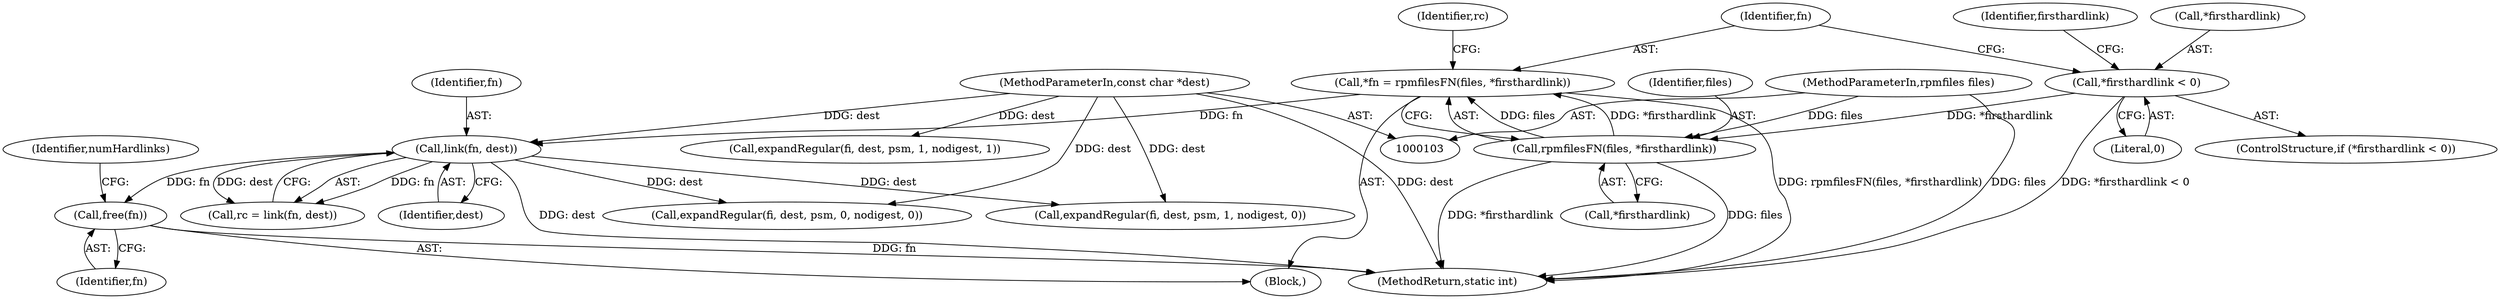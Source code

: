 digraph "0_rpm_404ef011c300207cdb1e531670384564aae04bdc_0@API" {
"1000168" [label="(Call,free(fn))"];
"1000157" [label="(Call,link(fn, dest))"];
"1000149" [label="(Call,*fn = rpmfilesFN(files, *firsthardlink))"];
"1000151" [label="(Call,rpmfilesFN(files, *firsthardlink))"];
"1000106" [label="(MethodParameterIn,rpmfiles files)"];
"1000127" [label="(Call,*firsthardlink < 0)"];
"1000105" [label="(MethodParameterIn,const char *dest)"];
"1000153" [label="(Call,*firsthardlink)"];
"1000126" [label="(ControlStructure,if (*firsthardlink < 0))"];
"1000157" [label="(Call,link(fn, dest))"];
"1000151" [label="(Call,rpmfilesFN(files, *firsthardlink))"];
"1000147" [label="(Block,)"];
"1000172" [label="(Identifier,numHardlinks)"];
"1000158" [label="(Identifier,fn)"];
"1000106" [label="(MethodParameterIn,rpmfiles files)"];
"1000130" [label="(Literal,0)"];
"1000105" [label="(MethodParameterIn,const char *dest)"];
"1000168" [label="(Call,free(fn))"];
"1000180" [label="(Call,expandRegular(fi, dest, psm, 1, nodigest, 0))"];
"1000169" [label="(Identifier,fn)"];
"1000150" [label="(Identifier,fn)"];
"1000156" [label="(Identifier,rc)"];
"1000197" [label="(Call,expandRegular(fi, dest, psm, 0, nodigest, 0))"];
"1000149" [label="(Call,*fn = rpmfilesFN(files, *firsthardlink))"];
"1000159" [label="(Identifier,dest)"];
"1000139" [label="(Call,expandRegular(fi, dest, psm, 1, nodigest, 1))"];
"1000127" [label="(Call,*firsthardlink < 0)"];
"1000217" [label="(MethodReturn,static int)"];
"1000155" [label="(Call,rc = link(fn, dest))"];
"1000152" [label="(Identifier,files)"];
"1000128" [label="(Call,*firsthardlink)"];
"1000134" [label="(Identifier,firsthardlink)"];
"1000168" -> "1000147"  [label="AST: "];
"1000168" -> "1000169"  [label="CFG: "];
"1000169" -> "1000168"  [label="AST: "];
"1000172" -> "1000168"  [label="CFG: "];
"1000168" -> "1000217"  [label="DDG: fn"];
"1000157" -> "1000168"  [label="DDG: fn"];
"1000157" -> "1000155"  [label="AST: "];
"1000157" -> "1000159"  [label="CFG: "];
"1000158" -> "1000157"  [label="AST: "];
"1000159" -> "1000157"  [label="AST: "];
"1000155" -> "1000157"  [label="CFG: "];
"1000157" -> "1000217"  [label="DDG: dest"];
"1000157" -> "1000155"  [label="DDG: fn"];
"1000157" -> "1000155"  [label="DDG: dest"];
"1000149" -> "1000157"  [label="DDG: fn"];
"1000105" -> "1000157"  [label="DDG: dest"];
"1000157" -> "1000180"  [label="DDG: dest"];
"1000157" -> "1000197"  [label="DDG: dest"];
"1000149" -> "1000147"  [label="AST: "];
"1000149" -> "1000151"  [label="CFG: "];
"1000150" -> "1000149"  [label="AST: "];
"1000151" -> "1000149"  [label="AST: "];
"1000156" -> "1000149"  [label="CFG: "];
"1000149" -> "1000217"  [label="DDG: rpmfilesFN(files, *firsthardlink)"];
"1000151" -> "1000149"  [label="DDG: files"];
"1000151" -> "1000149"  [label="DDG: *firsthardlink"];
"1000151" -> "1000153"  [label="CFG: "];
"1000152" -> "1000151"  [label="AST: "];
"1000153" -> "1000151"  [label="AST: "];
"1000151" -> "1000217"  [label="DDG: files"];
"1000151" -> "1000217"  [label="DDG: *firsthardlink"];
"1000106" -> "1000151"  [label="DDG: files"];
"1000127" -> "1000151"  [label="DDG: *firsthardlink"];
"1000106" -> "1000103"  [label="AST: "];
"1000106" -> "1000217"  [label="DDG: files"];
"1000127" -> "1000126"  [label="AST: "];
"1000127" -> "1000130"  [label="CFG: "];
"1000128" -> "1000127"  [label="AST: "];
"1000130" -> "1000127"  [label="AST: "];
"1000134" -> "1000127"  [label="CFG: "];
"1000150" -> "1000127"  [label="CFG: "];
"1000127" -> "1000217"  [label="DDG: *firsthardlink < 0"];
"1000105" -> "1000103"  [label="AST: "];
"1000105" -> "1000217"  [label="DDG: dest"];
"1000105" -> "1000139"  [label="DDG: dest"];
"1000105" -> "1000180"  [label="DDG: dest"];
"1000105" -> "1000197"  [label="DDG: dest"];
}
